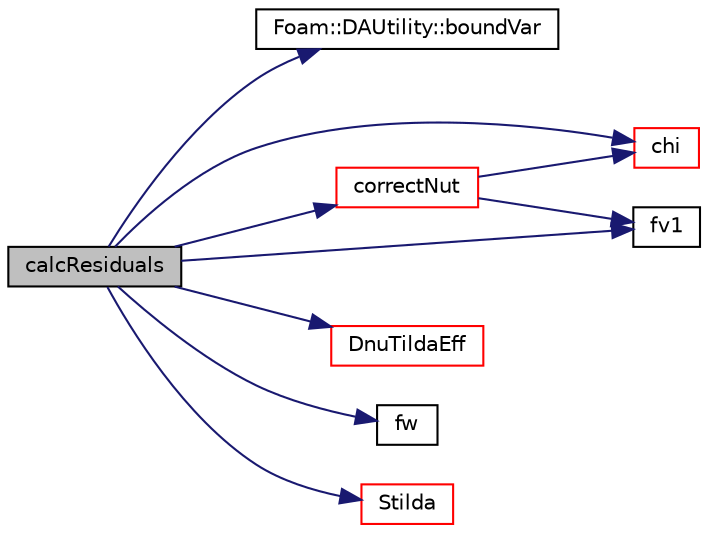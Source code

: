 digraph "calcResiduals"
{
  bgcolor="transparent";
  edge [fontname="Helvetica",fontsize="10",labelfontname="Helvetica",labelfontsize="10"];
  node [fontname="Helvetica",fontsize="10",shape=record];
  rankdir="LR";
  Node103 [label="calcResiduals",height=0.2,width=0.4,color="black", fillcolor="grey75", style="filled", fontcolor="black"];
  Node103 -> Node104 [color="midnightblue",fontsize="10",style="solid",fontname="Helvetica"];
  Node104 [label="Foam::DAUtility::boundVar",height=0.2,width=0.4,color="black",URL="$classFoam_1_1DAUtility.html#ad838c82d10a83876d98ad1921e7c6b5d",tooltip="bound a volScalar variable based on parametes defined in DAOption::allOptions_ "];
  Node103 -> Node105 [color="midnightblue",fontsize="10",style="solid",fontname="Helvetica"];
  Node105 [label="chi",height=0.2,width=0.4,color="red",URL="$classFoam_1_1DASpalartAllmaras.html#a12c06ff2531b6460a8bea4cd0efee0e1"];
  Node103 -> Node107 [color="midnightblue",fontsize="10",style="solid",fontname="Helvetica"];
  Node107 [label="correctNut",height=0.2,width=0.4,color="red",URL="$classFoam_1_1DASpalartAllmaras.html#aaffe89433f18f1ee4137486e19219448",tooltip="update nut based on other turbulence variables and update the BCs "];
  Node107 -> Node105 [color="midnightblue",fontsize="10",style="solid",fontname="Helvetica"];
  Node107 -> Node109 [color="midnightblue",fontsize="10",style="solid",fontname="Helvetica"];
  Node109 [label="fv1",height=0.2,width=0.4,color="black",URL="$classFoam_1_1DASpalartAllmaras.html#a6019fba94a532ff3113b408f9c0bd685"];
  Node103 -> Node110 [color="midnightblue",fontsize="10",style="solid",fontname="Helvetica"];
  Node110 [label="DnuTildaEff",height=0.2,width=0.4,color="red",URL="$classFoam_1_1DASpalartAllmaras.html#a3db17e0612d3f43dfc21d593b7f7a942",tooltip="Return the effective diffusivity for nuTilda. "];
  Node103 -> Node109 [color="midnightblue",fontsize="10",style="solid",fontname="Helvetica"];
  Node103 -> Node111 [color="midnightblue",fontsize="10",style="solid",fontname="Helvetica"];
  Node111 [label="fw",height=0.2,width=0.4,color="black",URL="$classFoam_1_1DASpalartAllmaras.html#a1a89e202067cd2b71d9036eb74f49a65"];
  Node103 -> Node112 [color="midnightblue",fontsize="10",style="solid",fontname="Helvetica"];
  Node112 [label="Stilda",height=0.2,width=0.4,color="red",URL="$classFoam_1_1DASpalartAllmaras.html#a701cc6e9458859b5c35e4b2b52fe1e3e"];
}
